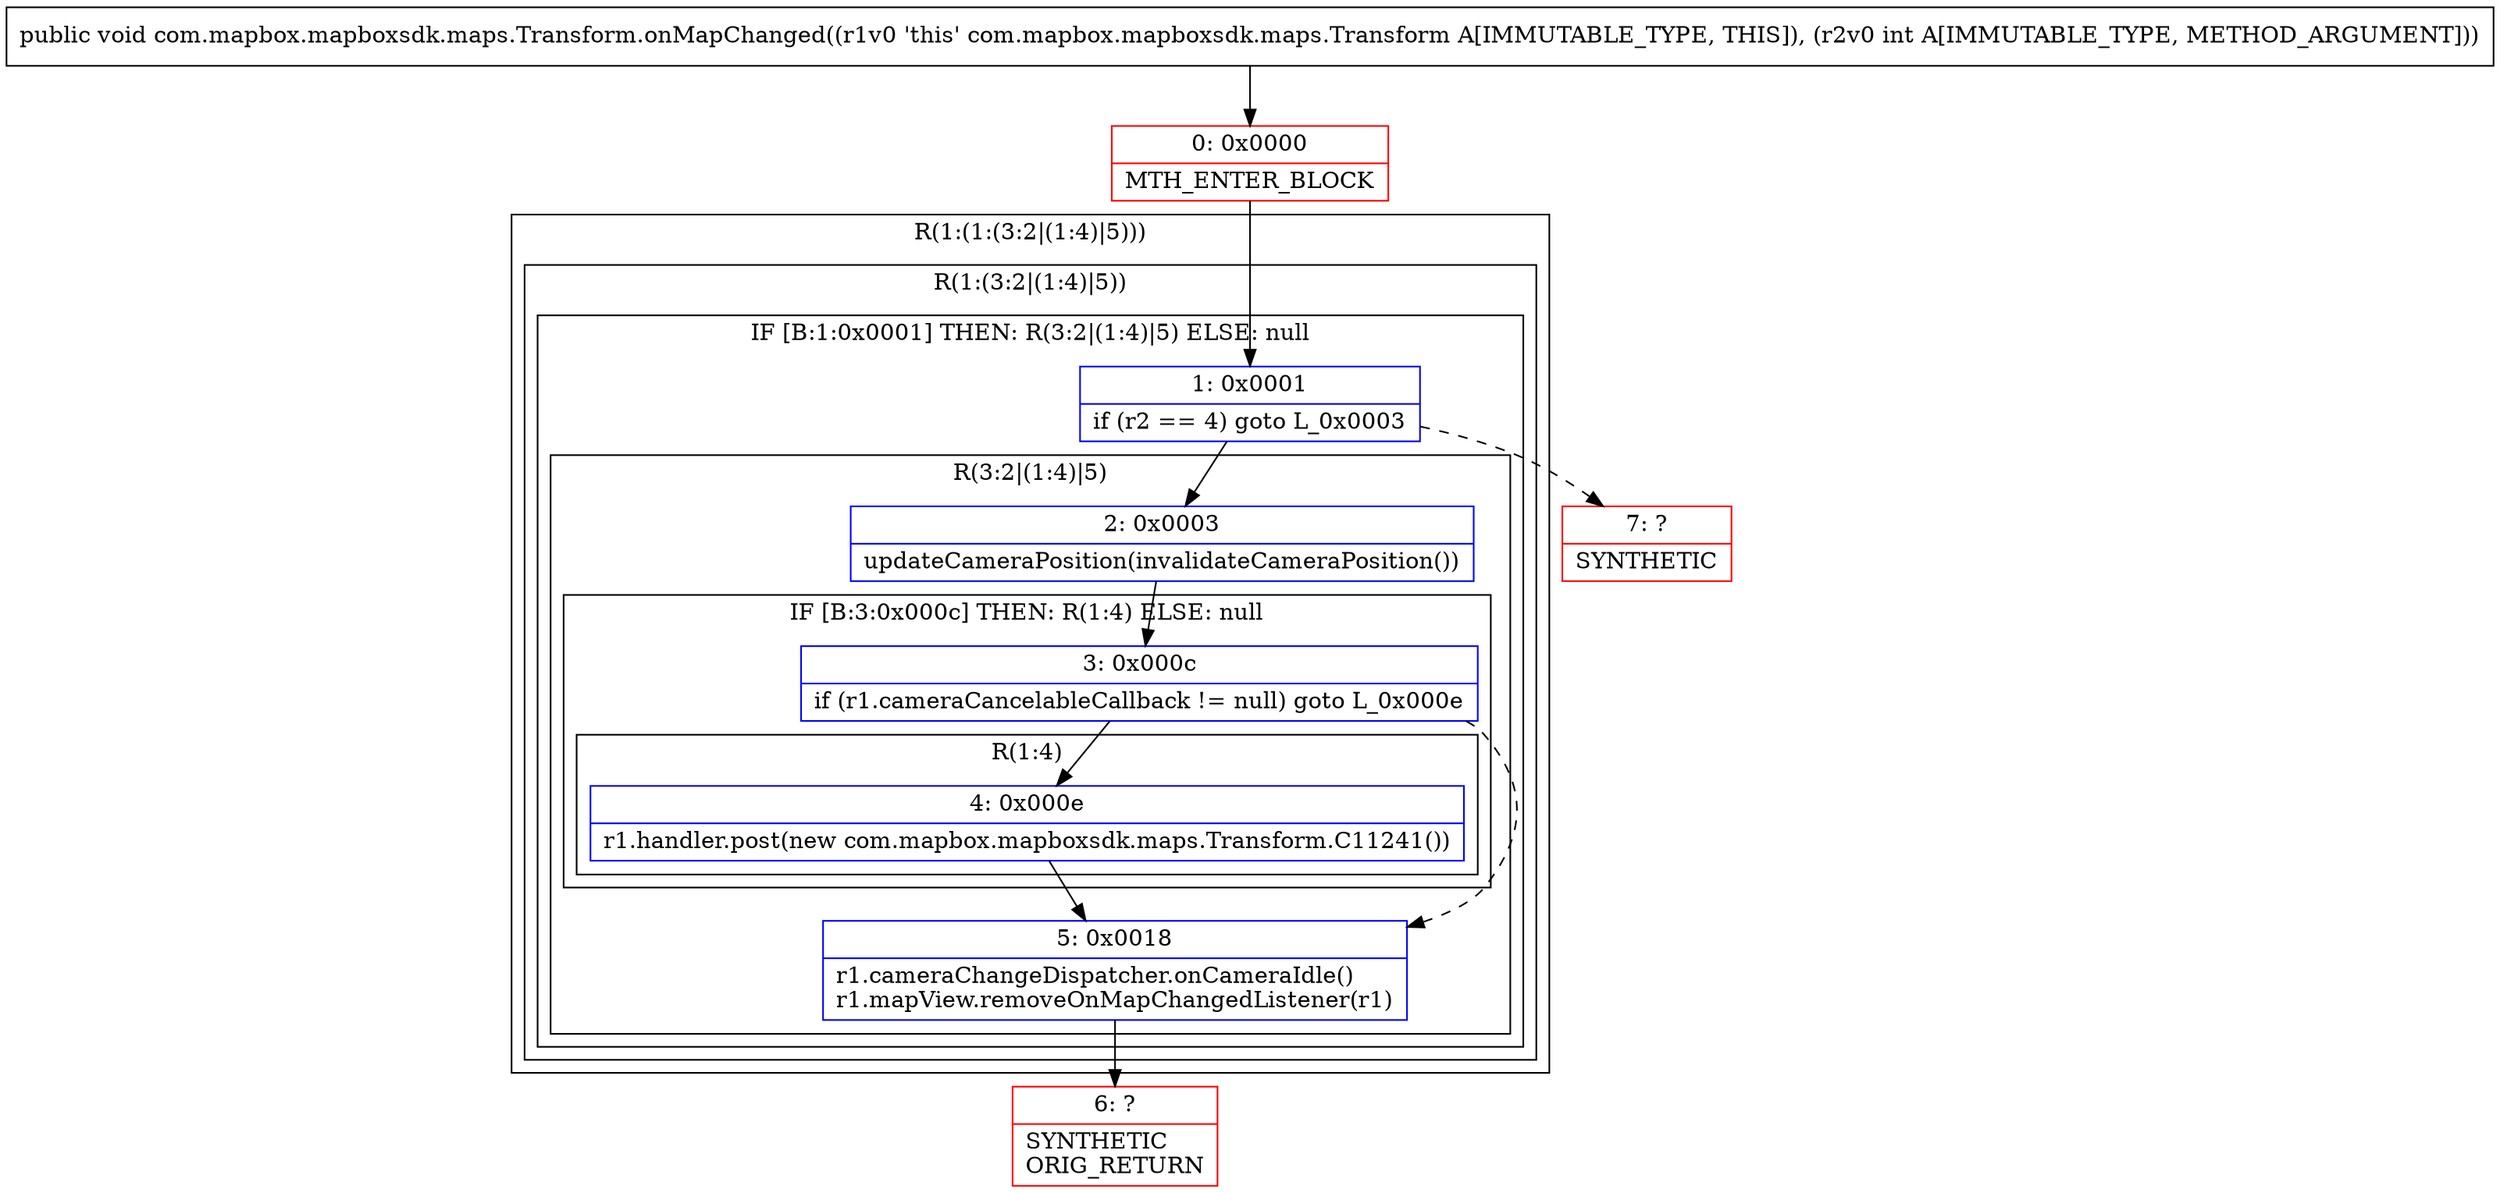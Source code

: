 digraph "CFG forcom.mapbox.mapboxsdk.maps.Transform.onMapChanged(I)V" {
subgraph cluster_Region_368287868 {
label = "R(1:(1:(3:2|(1:4)|5)))";
node [shape=record,color=blue];
subgraph cluster_Region_1216106609 {
label = "R(1:(3:2|(1:4)|5))";
node [shape=record,color=blue];
subgraph cluster_IfRegion_591032817 {
label = "IF [B:1:0x0001] THEN: R(3:2|(1:4)|5) ELSE: null";
node [shape=record,color=blue];
Node_1 [shape=record,label="{1\:\ 0x0001|if (r2 == 4) goto L_0x0003\l}"];
subgraph cluster_Region_583221203 {
label = "R(3:2|(1:4)|5)";
node [shape=record,color=blue];
Node_2 [shape=record,label="{2\:\ 0x0003|updateCameraPosition(invalidateCameraPosition())\l}"];
subgraph cluster_IfRegion_716934071 {
label = "IF [B:3:0x000c] THEN: R(1:4) ELSE: null";
node [shape=record,color=blue];
Node_3 [shape=record,label="{3\:\ 0x000c|if (r1.cameraCancelableCallback != null) goto L_0x000e\l}"];
subgraph cluster_Region_7256393 {
label = "R(1:4)";
node [shape=record,color=blue];
Node_4 [shape=record,label="{4\:\ 0x000e|r1.handler.post(new com.mapbox.mapboxsdk.maps.Transform.C11241())\l}"];
}
}
Node_5 [shape=record,label="{5\:\ 0x0018|r1.cameraChangeDispatcher.onCameraIdle()\lr1.mapView.removeOnMapChangedListener(r1)\l}"];
}
}
}
}
Node_0 [shape=record,color=red,label="{0\:\ 0x0000|MTH_ENTER_BLOCK\l}"];
Node_6 [shape=record,color=red,label="{6\:\ ?|SYNTHETIC\lORIG_RETURN\l}"];
Node_7 [shape=record,color=red,label="{7\:\ ?|SYNTHETIC\l}"];
MethodNode[shape=record,label="{public void com.mapbox.mapboxsdk.maps.Transform.onMapChanged((r1v0 'this' com.mapbox.mapboxsdk.maps.Transform A[IMMUTABLE_TYPE, THIS]), (r2v0 int A[IMMUTABLE_TYPE, METHOD_ARGUMENT])) }"];
MethodNode -> Node_0;
Node_1 -> Node_2;
Node_1 -> Node_7[style=dashed];
Node_2 -> Node_3;
Node_3 -> Node_4;
Node_3 -> Node_5[style=dashed];
Node_4 -> Node_5;
Node_5 -> Node_6;
Node_0 -> Node_1;
}

